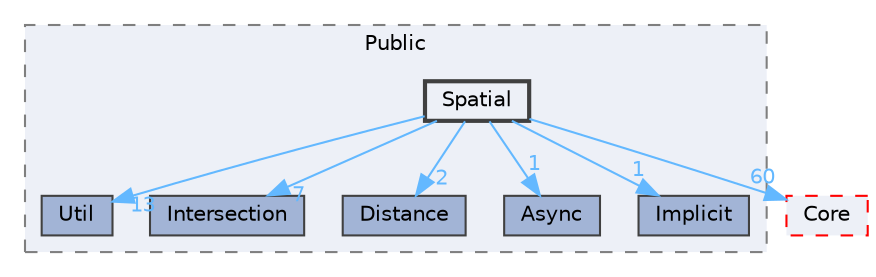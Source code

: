 digraph "Spatial"
{
 // INTERACTIVE_SVG=YES
 // LATEX_PDF_SIZE
  bgcolor="transparent";
  edge [fontname=Helvetica,fontsize=10,labelfontname=Helvetica,labelfontsize=10];
  node [fontname=Helvetica,fontsize=10,shape=box,height=0.2,width=0.4];
  compound=true
  subgraph clusterdir_0c0827902e2ee888b2900676fadb6dfe {
    graph [ bgcolor="#edf0f7", pencolor="grey50", label="Public", fontname=Helvetica,fontsize=10 style="filled,dashed", URL="dir_0c0827902e2ee888b2900676fadb6dfe.html",tooltip=""]
  dir_03beab7dd8778e6fad11d15fe8adabfd [label="Util", fillcolor="#a2b4d6", color="grey25", style="filled", URL="dir_03beab7dd8778e6fad11d15fe8adabfd.html",tooltip=""];
  dir_a4fb5f0aa87d5bd79d7b45ccdad19915 [label="Intersection", fillcolor="#a2b4d6", color="grey25", style="filled", URL="dir_a4fb5f0aa87d5bd79d7b45ccdad19915.html",tooltip=""];
  dir_b3925622099a0d61a2a99e1896645681 [label="Distance", fillcolor="#a2b4d6", color="grey25", style="filled", URL="dir_b3925622099a0d61a2a99e1896645681.html",tooltip=""];
  dir_bcd4dd1945e206d4216746dd191b8c22 [label="Async", fillcolor="#a2b4d6", color="grey25", style="filled", URL="dir_bcd4dd1945e206d4216746dd191b8c22.html",tooltip=""];
  dir_d1ba184ad818cf52170784d7990c8c13 [label="Implicit", fillcolor="#a2b4d6", color="grey25", style="filled", URL="dir_d1ba184ad818cf52170784d7990c8c13.html",tooltip=""];
  dir_467488c315d2cb0e74ab1472ce60fa47 [label="Spatial", fillcolor="#edf0f7", color="grey25", style="filled,bold", URL="dir_467488c315d2cb0e74ab1472ce60fa47.html",tooltip=""];
  }
  dir_0e6cddcc9caa1238c7f3774224afaa45 [label="Core", fillcolor="#edf0f7", color="red", style="filled,dashed", URL="dir_0e6cddcc9caa1238c7f3774224afaa45.html",tooltip=""];
  dir_467488c315d2cb0e74ab1472ce60fa47->dir_03beab7dd8778e6fad11d15fe8adabfd [headlabel="13", labeldistance=1.5 headhref="dir_001129_001234.html" href="dir_001129_001234.html" color="steelblue1" fontcolor="steelblue1"];
  dir_467488c315d2cb0e74ab1472ce60fa47->dir_0e6cddcc9caa1238c7f3774224afaa45 [headlabel="60", labeldistance=1.5 headhref="dir_001129_000266.html" href="dir_001129_000266.html" color="steelblue1" fontcolor="steelblue1"];
  dir_467488c315d2cb0e74ab1472ce60fa47->dir_a4fb5f0aa87d5bd79d7b45ccdad19915 [headlabel="7", labeldistance=1.5 headhref="dir_001129_000531.html" href="dir_001129_000531.html" color="steelblue1" fontcolor="steelblue1"];
  dir_467488c315d2cb0e74ab1472ce60fa47->dir_b3925622099a0d61a2a99e1896645681 [headlabel="2", labeldistance=1.5 headhref="dir_001129_000339.html" href="dir_001129_000339.html" color="steelblue1" fontcolor="steelblue1"];
  dir_467488c315d2cb0e74ab1472ce60fa47->dir_bcd4dd1945e206d4216746dd191b8c22 [headlabel="1", labeldistance=1.5 headhref="dir_001129_000067.html" href="dir_001129_000067.html" color="steelblue1" fontcolor="steelblue1"];
  dir_467488c315d2cb0e74ab1472ce60fa47->dir_d1ba184ad818cf52170784d7990c8c13 [headlabel="1", labeldistance=1.5 headhref="dir_001129_000485.html" href="dir_001129_000485.html" color="steelblue1" fontcolor="steelblue1"];
}
